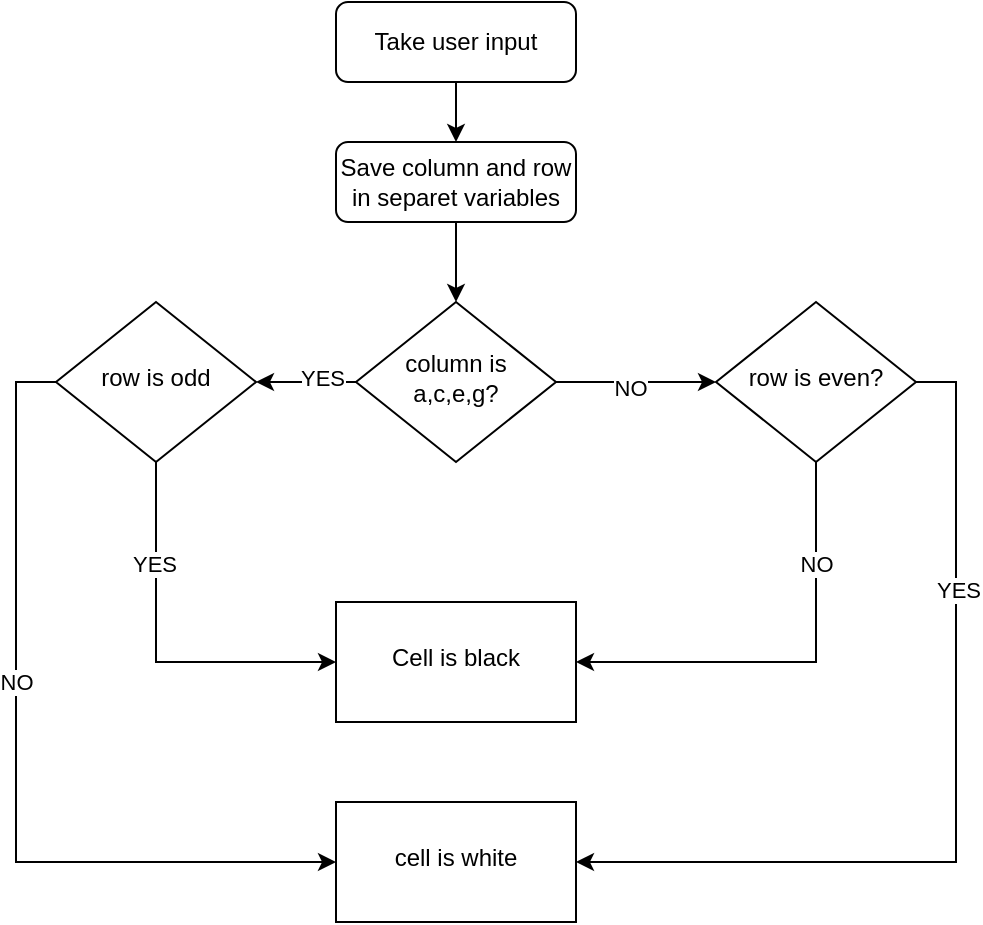 <mxfile version="24.1.0" type="device">
  <diagram id="C5RBs43oDa-KdzZeNtuy" name="Page-1">
    <mxGraphModel dx="1120" dy="532" grid="1" gridSize="10" guides="1" tooltips="1" connect="1" arrows="1" fold="1" page="1" pageScale="1" pageWidth="827" pageHeight="1169" math="0" shadow="0">
      <root>
        <mxCell id="WIyWlLk6GJQsqaUBKTNV-0" />
        <mxCell id="WIyWlLk6GJQsqaUBKTNV-1" parent="WIyWlLk6GJQsqaUBKTNV-0" />
        <mxCell id="OGH6baBwDeCKbUZp3oFe-3" value="" style="edgeStyle=orthogonalEdgeStyle;rounded=0;orthogonalLoop=1;jettySize=auto;html=1;" edge="1" parent="WIyWlLk6GJQsqaUBKTNV-1" source="WIyWlLk6GJQsqaUBKTNV-3" target="OGH6baBwDeCKbUZp3oFe-2">
          <mxGeometry relative="1" as="geometry" />
        </mxCell>
        <mxCell id="WIyWlLk6GJQsqaUBKTNV-3" value="Take user input" style="rounded=1;whiteSpace=wrap;html=1;fontSize=12;glass=0;strokeWidth=1;shadow=0;" parent="WIyWlLk6GJQsqaUBKTNV-1" vertex="1">
          <mxGeometry x="330" y="10" width="120" height="40" as="geometry" />
        </mxCell>
        <mxCell id="OGH6baBwDeCKbUZp3oFe-5" style="edgeStyle=orthogonalEdgeStyle;rounded=0;orthogonalLoop=1;jettySize=auto;html=1;exitX=0;exitY=0.5;exitDx=0;exitDy=0;" edge="1" parent="WIyWlLk6GJQsqaUBKTNV-1" source="WIyWlLk6GJQsqaUBKTNV-6" target="WIyWlLk6GJQsqaUBKTNV-10">
          <mxGeometry relative="1" as="geometry" />
        </mxCell>
        <mxCell id="OGH6baBwDeCKbUZp3oFe-6" value="YES" style="edgeLabel;html=1;align=center;verticalAlign=middle;resizable=0;points=[];" vertex="1" connectable="0" parent="OGH6baBwDeCKbUZp3oFe-5">
          <mxGeometry x="-0.3" y="-2" relative="1" as="geometry">
            <mxPoint as="offset" />
          </mxGeometry>
        </mxCell>
        <mxCell id="OGH6baBwDeCKbUZp3oFe-13" value="" style="edgeStyle=orthogonalEdgeStyle;rounded=0;orthogonalLoop=1;jettySize=auto;html=1;" edge="1" parent="WIyWlLk6GJQsqaUBKTNV-1" source="WIyWlLk6GJQsqaUBKTNV-6" target="OGH6baBwDeCKbUZp3oFe-12">
          <mxGeometry relative="1" as="geometry" />
        </mxCell>
        <mxCell id="OGH6baBwDeCKbUZp3oFe-14" value="NO" style="edgeLabel;html=1;align=center;verticalAlign=middle;resizable=0;points=[];" vertex="1" connectable="0" parent="OGH6baBwDeCKbUZp3oFe-13">
          <mxGeometry x="-0.075" y="-3" relative="1" as="geometry">
            <mxPoint as="offset" />
          </mxGeometry>
        </mxCell>
        <mxCell id="WIyWlLk6GJQsqaUBKTNV-6" value="column is a,c,e,g?" style="rhombus;whiteSpace=wrap;html=1;shadow=0;fontFamily=Helvetica;fontSize=12;align=center;strokeWidth=1;spacing=6;spacingTop=-4;" parent="WIyWlLk6GJQsqaUBKTNV-1" vertex="1">
          <mxGeometry x="340" y="160" width="100" height="80" as="geometry" />
        </mxCell>
        <mxCell id="OGH6baBwDeCKbUZp3oFe-19" style="edgeStyle=orthogonalEdgeStyle;rounded=0;orthogonalLoop=1;jettySize=auto;html=1;exitX=0.5;exitY=1;exitDx=0;exitDy=0;entryX=0;entryY=0.5;entryDx=0;entryDy=0;" edge="1" parent="WIyWlLk6GJQsqaUBKTNV-1" source="WIyWlLk6GJQsqaUBKTNV-10" target="OGH6baBwDeCKbUZp3oFe-15">
          <mxGeometry relative="1" as="geometry" />
        </mxCell>
        <mxCell id="OGH6baBwDeCKbUZp3oFe-21" value="YES" style="edgeLabel;html=1;align=center;verticalAlign=middle;resizable=0;points=[];" vertex="1" connectable="0" parent="OGH6baBwDeCKbUZp3oFe-19">
          <mxGeometry x="-0.463" y="-1" relative="1" as="geometry">
            <mxPoint as="offset" />
          </mxGeometry>
        </mxCell>
        <mxCell id="OGH6baBwDeCKbUZp3oFe-20" style="edgeStyle=orthogonalEdgeStyle;rounded=0;orthogonalLoop=1;jettySize=auto;html=1;exitX=0;exitY=0.5;exitDx=0;exitDy=0;entryX=0;entryY=0.5;entryDx=0;entryDy=0;" edge="1" parent="WIyWlLk6GJQsqaUBKTNV-1" source="WIyWlLk6GJQsqaUBKTNV-10" target="OGH6baBwDeCKbUZp3oFe-17">
          <mxGeometry relative="1" as="geometry" />
        </mxCell>
        <mxCell id="OGH6baBwDeCKbUZp3oFe-22" value="NO" style="edgeLabel;html=1;align=center;verticalAlign=middle;resizable=0;points=[];" vertex="1" connectable="0" parent="OGH6baBwDeCKbUZp3oFe-20">
          <mxGeometry x="-0.191" relative="1" as="geometry">
            <mxPoint as="offset" />
          </mxGeometry>
        </mxCell>
        <mxCell id="WIyWlLk6GJQsqaUBKTNV-10" value="row is odd" style="rhombus;whiteSpace=wrap;html=1;shadow=0;fontFamily=Helvetica;fontSize=12;align=center;strokeWidth=1;spacing=6;spacingTop=-4;" parent="WIyWlLk6GJQsqaUBKTNV-1" vertex="1">
          <mxGeometry x="190" y="160" width="100" height="80" as="geometry" />
        </mxCell>
        <mxCell id="OGH6baBwDeCKbUZp3oFe-4" style="edgeStyle=orthogonalEdgeStyle;rounded=0;orthogonalLoop=1;jettySize=auto;html=1;exitX=0.5;exitY=1;exitDx=0;exitDy=0;entryX=0.5;entryY=0;entryDx=0;entryDy=0;" edge="1" parent="WIyWlLk6GJQsqaUBKTNV-1" source="OGH6baBwDeCKbUZp3oFe-2" target="WIyWlLk6GJQsqaUBKTNV-6">
          <mxGeometry relative="1" as="geometry" />
        </mxCell>
        <mxCell id="OGH6baBwDeCKbUZp3oFe-2" value="Save column and row in separet variables" style="whiteSpace=wrap;html=1;rounded=1;glass=0;strokeWidth=1;shadow=0;" vertex="1" parent="WIyWlLk6GJQsqaUBKTNV-1">
          <mxGeometry x="330" y="80" width="120" height="40" as="geometry" />
        </mxCell>
        <mxCell id="OGH6baBwDeCKbUZp3oFe-23" style="edgeStyle=orthogonalEdgeStyle;rounded=0;orthogonalLoop=1;jettySize=auto;html=1;exitX=0.5;exitY=1;exitDx=0;exitDy=0;entryX=1;entryY=0.5;entryDx=0;entryDy=0;" edge="1" parent="WIyWlLk6GJQsqaUBKTNV-1" source="OGH6baBwDeCKbUZp3oFe-12" target="OGH6baBwDeCKbUZp3oFe-15">
          <mxGeometry relative="1" as="geometry" />
        </mxCell>
        <mxCell id="OGH6baBwDeCKbUZp3oFe-24" value="NO" style="edgeLabel;html=1;align=center;verticalAlign=middle;resizable=0;points=[];" vertex="1" connectable="0" parent="OGH6baBwDeCKbUZp3oFe-23">
          <mxGeometry x="-0.536" relative="1" as="geometry">
            <mxPoint as="offset" />
          </mxGeometry>
        </mxCell>
        <mxCell id="OGH6baBwDeCKbUZp3oFe-25" style="edgeStyle=orthogonalEdgeStyle;rounded=0;orthogonalLoop=1;jettySize=auto;html=1;exitX=1;exitY=0.5;exitDx=0;exitDy=0;entryX=1;entryY=0.5;entryDx=0;entryDy=0;" edge="1" parent="WIyWlLk6GJQsqaUBKTNV-1" source="OGH6baBwDeCKbUZp3oFe-12" target="OGH6baBwDeCKbUZp3oFe-17">
          <mxGeometry relative="1" as="geometry" />
        </mxCell>
        <mxCell id="OGH6baBwDeCKbUZp3oFe-26" value="YES" style="edgeLabel;html=1;align=center;verticalAlign=middle;resizable=0;points=[];" vertex="1" connectable="0" parent="OGH6baBwDeCKbUZp3oFe-25">
          <mxGeometry x="-0.449" y="1" relative="1" as="geometry">
            <mxPoint as="offset" />
          </mxGeometry>
        </mxCell>
        <mxCell id="OGH6baBwDeCKbUZp3oFe-12" value="row is even?" style="rhombus;whiteSpace=wrap;html=1;shadow=0;fontFamily=Helvetica;fontSize=12;align=center;strokeWidth=1;spacing=6;spacingTop=-4;" vertex="1" parent="WIyWlLk6GJQsqaUBKTNV-1">
          <mxGeometry x="520" y="160" width="100" height="80" as="geometry" />
        </mxCell>
        <mxCell id="OGH6baBwDeCKbUZp3oFe-15" value="Cell is black" style="whiteSpace=wrap;html=1;shadow=0;strokeWidth=1;spacing=6;spacingTop=-4;" vertex="1" parent="WIyWlLk6GJQsqaUBKTNV-1">
          <mxGeometry x="330" y="310" width="120" height="60" as="geometry" />
        </mxCell>
        <mxCell id="OGH6baBwDeCKbUZp3oFe-17" value="cell is white" style="whiteSpace=wrap;html=1;shadow=0;strokeWidth=1;spacing=6;spacingTop=-4;" vertex="1" parent="WIyWlLk6GJQsqaUBKTNV-1">
          <mxGeometry x="330" y="410" width="120" height="60" as="geometry" />
        </mxCell>
      </root>
    </mxGraphModel>
  </diagram>
</mxfile>

